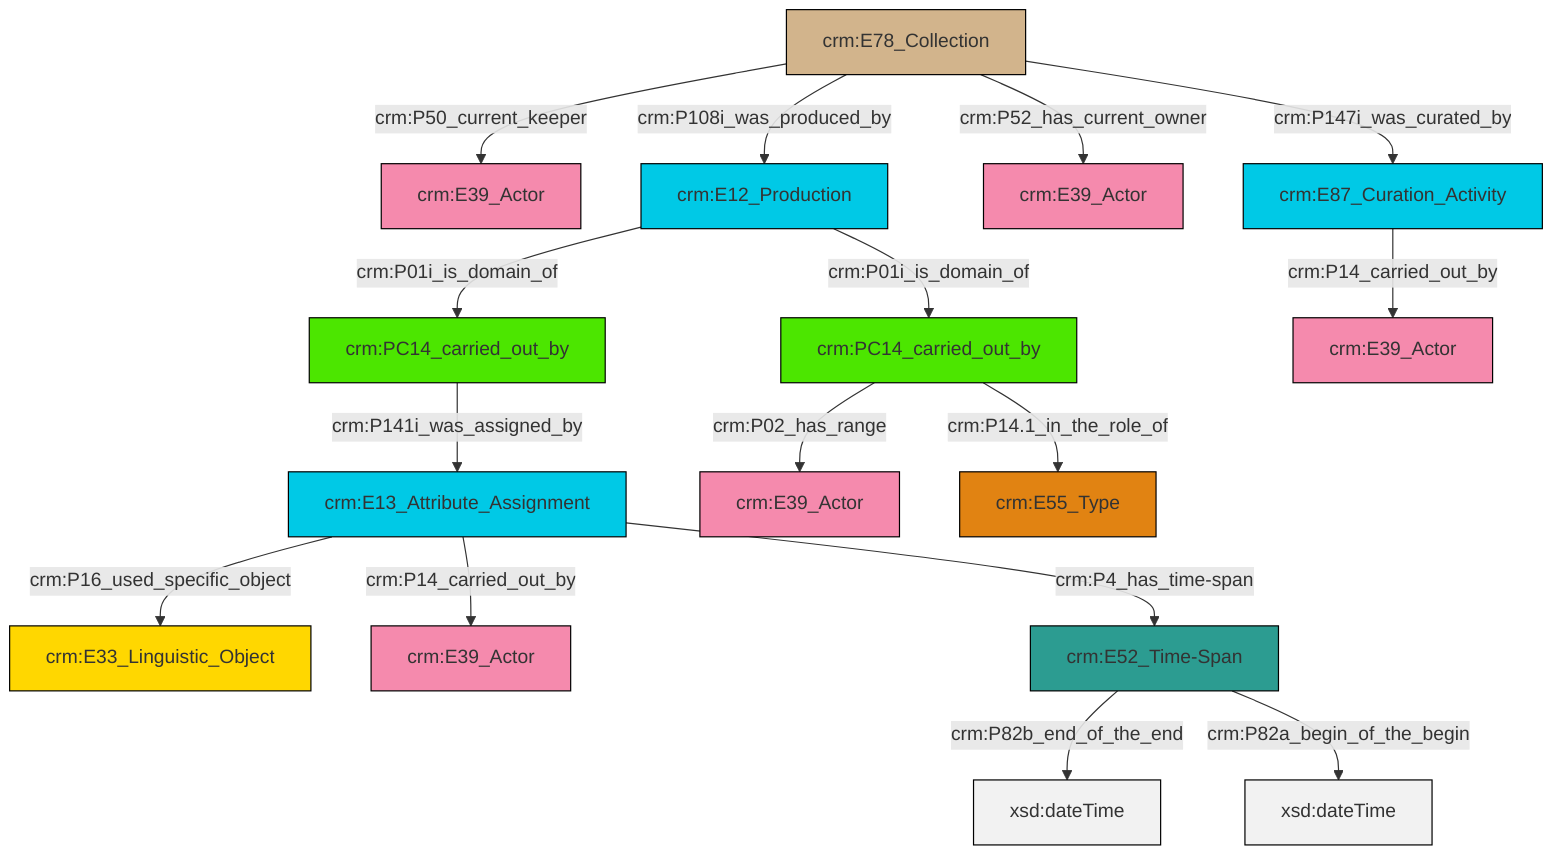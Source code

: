 graph TD
classDef Literal fill:#f2f2f2,stroke:#000000;
classDef CRM_Entity fill:#FFFFFF,stroke:#000000;
classDef Temporal_Entity fill:#00C9E6, stroke:#000000;
classDef Type fill:#E18312, stroke:#000000;
classDef Time-Span fill:#2C9C91, stroke:#000000;
classDef Appellation fill:#FFEB7F, stroke:#000000;
classDef Place fill:#008836, stroke:#000000;
classDef Persistent_Item fill:#B266B2, stroke:#000000;
classDef Conceptual_Object fill:#FFD700, stroke:#000000;
classDef Physical_Thing fill:#D2B48C, stroke:#000000;
classDef Actor fill:#f58aad, stroke:#000000;
classDef PC_Classes fill:#4ce600, stroke:#000000;
classDef Multi fill:#cccccc,stroke:#000000;

0["crm:E87_Curation_Activity"]:::Temporal_Entity -->|crm:P14_carried_out_by| 1["crm:E39_Actor"]:::Actor
2["crm:E12_Production"]:::Temporal_Entity -->|crm:P01i_is_domain_of| 3["crm:PC14_carried_out_by"]:::PC_Classes
4["crm:E78_Collection"]:::Physical_Thing -->|crm:P50_current_keeper| 5["crm:E39_Actor"]:::Actor
2["crm:E12_Production"]:::Temporal_Entity -->|crm:P01i_is_domain_of| 9["crm:PC14_carried_out_by"]:::PC_Classes
9["crm:PC14_carried_out_by"]:::PC_Classes -->|crm:P02_has_range| 10["crm:E39_Actor"]:::Actor
11["crm:E52_Time-Span"]:::Time-Span -->|crm:P82b_end_of_the_end| 12[xsd:dateTime]:::Literal
4["crm:E78_Collection"]:::Physical_Thing -->|crm:P108i_was_produced_by| 2["crm:E12_Production"]:::Temporal_Entity
11["crm:E52_Time-Span"]:::Time-Span -->|crm:P82a_begin_of_the_begin| 13[xsd:dateTime]:::Literal
15["crm:E13_Attribute_Assignment"]:::Temporal_Entity -->|crm:P16_used_specific_object| 16["crm:E33_Linguistic_Object"]:::Conceptual_Object
15["crm:E13_Attribute_Assignment"]:::Temporal_Entity -->|crm:P14_carried_out_by| 17["crm:E39_Actor"]:::Actor
4["crm:E78_Collection"]:::Physical_Thing -->|crm:P52_has_current_owner| 6["crm:E39_Actor"]:::Actor
15["crm:E13_Attribute_Assignment"]:::Temporal_Entity -->|crm:P4_has_time-span| 11["crm:E52_Time-Span"]:::Time-Span
4["crm:E78_Collection"]:::Physical_Thing -->|crm:P147i_was_curated_by| 0["crm:E87_Curation_Activity"]:::Temporal_Entity
9["crm:PC14_carried_out_by"]:::PC_Classes -->|crm:P14.1_in_the_role_of| 28["crm:E55_Type"]:::Type
3["crm:PC14_carried_out_by"]:::PC_Classes -->|crm:P141i_was_assigned_by| 15["crm:E13_Attribute_Assignment"]:::Temporal_Entity